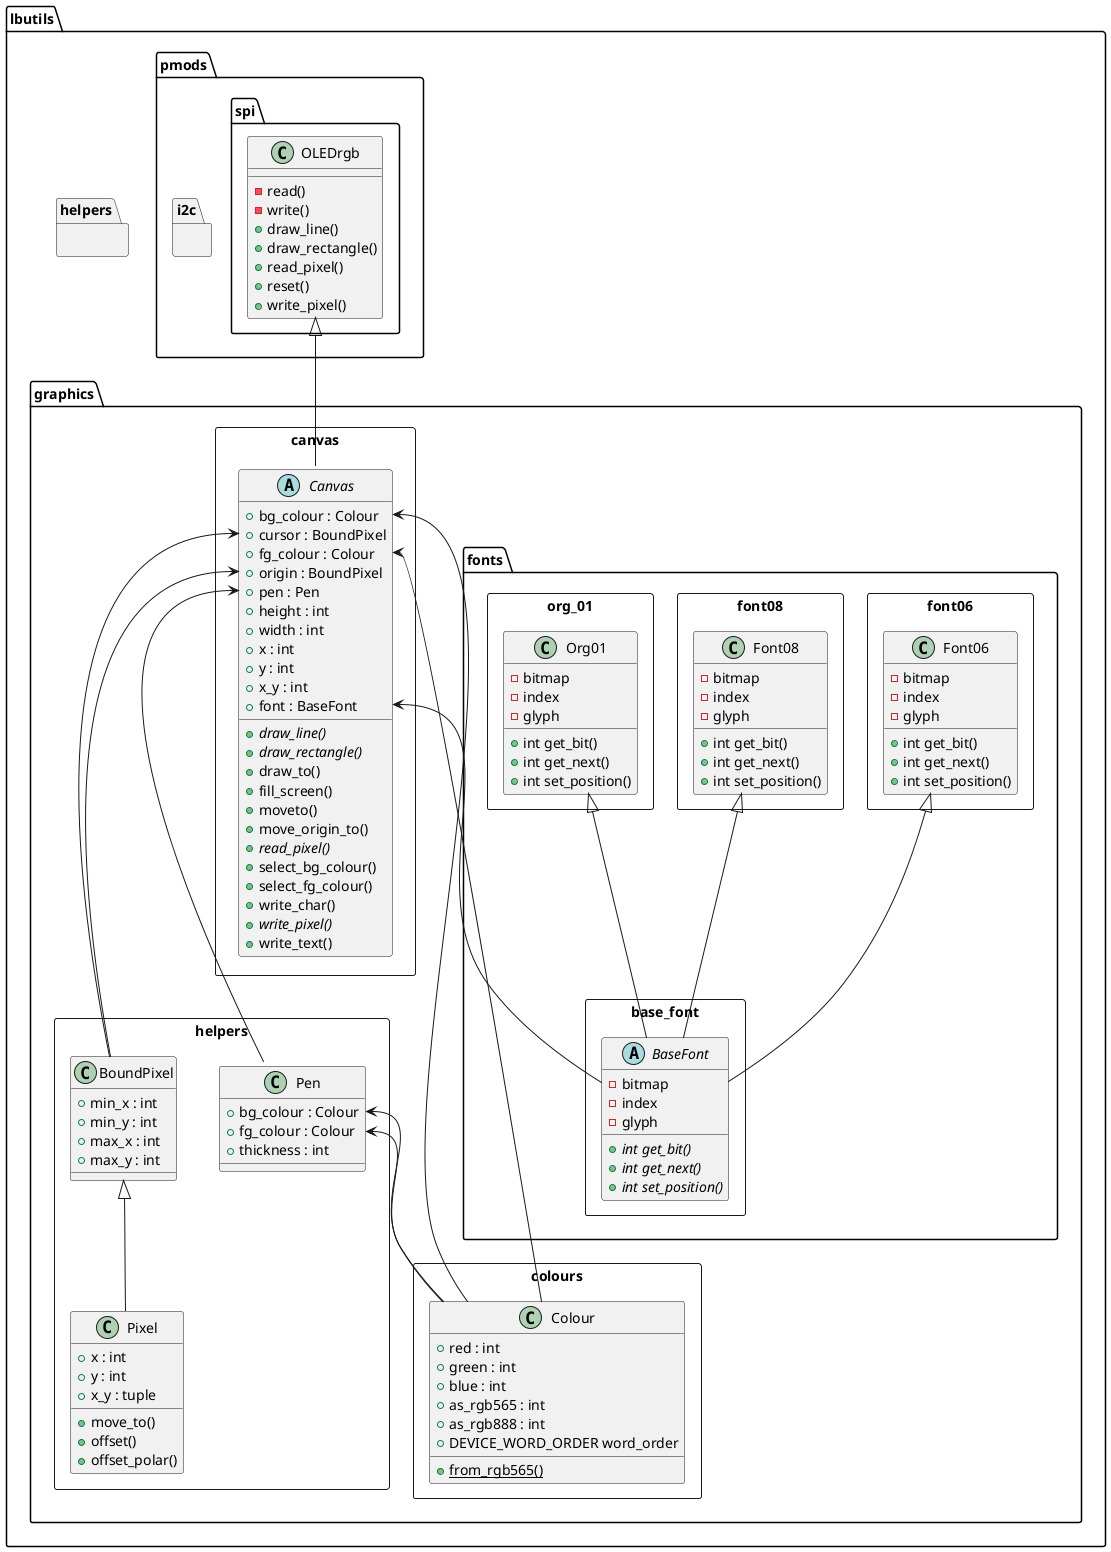 @startuml lbutils_pmods
namespace lbutils {
    namespace graphics {
        namespace fonts {
            namespace base_font <<Rectangle>> {
                abstract class BaseFont {
                    - bitmap
                    - index
                    - glyph
                    {abstract} +int get_bit()
                    {abstract} +int get_next()
                    {abstract} +int set_position()
                }
            }
            namespace font06 <<Rectangle>> {
                class Font06 {
                    - bitmap
                    - index
                    - glyph
                    +int get_bit()
                    +int get_next()
                    +int set_position()
                }
            }
            namespace font08 <<Rectangle>> {
                class Font08{
                    - bitmap
                    - index
                    - glyph
                    +int get_bit()
                    +int get_next()
                    +int set_position()
                }
            }
            namespace org_01 <<Rectangle>> {
                class Org01{
                    - bitmap
                    - index
                    - glyph
                    +int get_bit()
                    +int get_next()
                    +int set_position()
                }
            }
        }
    namespace helpers <<Rectangle>> {
        class Pen {
            + bg_colour : Colour
            + fg_colour : Colour
            + thickness : int
            }
        class Pixel {
            + x : int
            + y : int
            + x_y : tuple
            +move_to()
            +offset()
            +offset_polar()
            }
        class BoundPixel {
            + min_x : int
            + min_y : int
            + max_x : int
            + max_y : int
            }
    }
    namespace colours <<Rectangle>> {
        class Colour {
            + red : int
            + green : int
            + blue : int
            + as_rgb565 : int
            + as_rgb888 : int
            +DEVICE_WORD_ORDER word_order
            {static} +from_rgb565()
        }
    }
    namespace canvas <<Rectangle>> {
        abstract class Canvas {
            + bg_colour : Colour
            + cursor : BoundPixel
            + fg_colour : Colour
            + origin : BoundPixel
            + pen : Pen
            + height : int
            + width : int
            + x : int
            + y : int
            + x_y : int
            + font : BaseFont
            {abstract} +draw_line()
            {abstract} +draw_rectangle()
            +draw_to()
            +fill_screen()
            +moveto()
            +move_origin_to()
            {abstract} +read_pixel()
            +select_bg_colour()
            +select_fg_colour()
            +write_char()
            {abstract} +write_pixel()
            +write_text()
            }
        }
    }
    namespace helpers {
    }
    namespace pmods {
        namespace i2c {
        }
        namespace spi {
            class OLEDrgb {
                - read()
                - write()
                + draw_line()
                + draw_rectangle()
                + read_pixel()
                + reset()
                + write_pixel()
                }
        }
    }
}

lbutils.graphics.fonts.font06.Font06 <|-- lbutils.graphics.fonts.base_font.BaseFont
lbutils.graphics.fonts.font08.Font08 <|-- lbutils.graphics.fonts.base_font.BaseFont
lbutils.graphics.fonts.org_01.Org01 <|-- lbutils.graphics.fonts.base_font.BaseFont

lbutils.graphics.helpers.Pen::bg_colour <-- lbutils.graphics.colours.Colour
lbutils.graphics.helpers.Pen::fg_colour <-- lbutils.graphics.colours.Colour

lbutils.graphics.helpers.BoundPixel <|-- lbutils.graphics.helpers.Pixel

lbutils.graphics.canvas.Canvas::bg_colour <-- lbutils.graphics.colours.Colour
lbutils.graphics.canvas.Canvas::fg_colour <-- lbutils.graphics.colours.Colour
lbutils.graphics.canvas.Canvas::cursor <-- lbutils.graphics.helpers.BoundPixel
lbutils.graphics.canvas.Canvas::origin <-- lbutils.graphics.helpers.BoundPixel
lbutils.graphics.canvas.Canvas::pen <-- lbutils.graphics.helpers.Pen
lbutils.graphics.canvas.Canvas::font <-- lbutils.graphics.fonts.base_font.BaseFont

lbutils.pmods.spi.OLEDrgb <|-- lbutils.graphics.canvas.Canvas

@enduml
